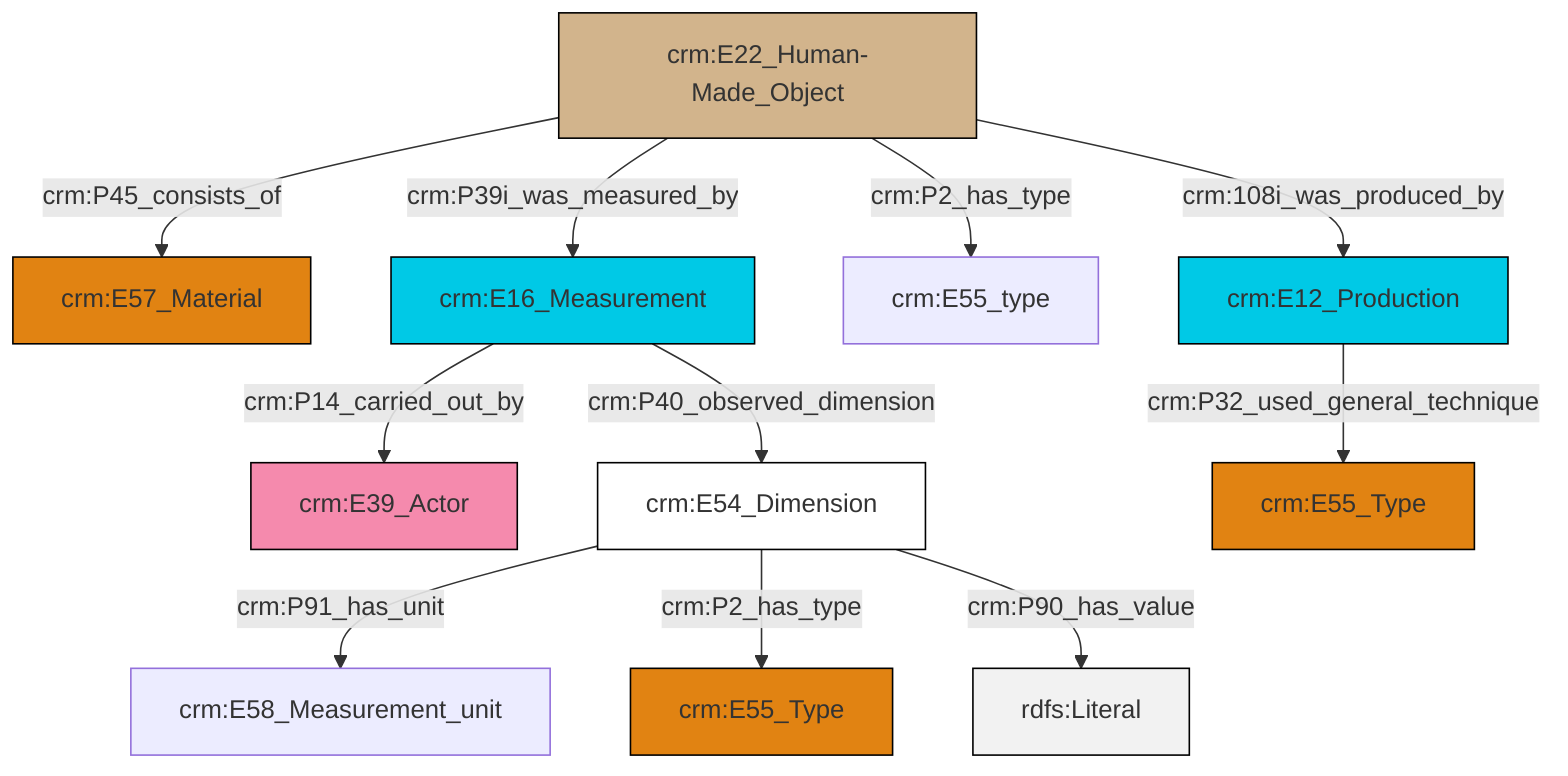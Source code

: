 graph TD
classDef Literal fill:#f2f2f2,stroke:#000000;
classDef CRM_Entity fill:#FFFFFF,stroke:#000000;
classDef Temporal_Entity fill:#00C9E6, stroke:#000000;
classDef Type fill:#E18312, stroke:#000000;
classDef Time-Span fill:#2C9C91, stroke:#000000;
classDef Appellation fill:#FFEB7F, stroke:#000000;
classDef Place fill:#008836, stroke:#000000;
classDef Persistent_Item fill:#B266B2, stroke:#000000;
classDef Conceptual_Object fill:#FFD700, stroke:#000000;
classDef Physical_Thing fill:#D2B48C, stroke:#000000;
classDef Actor fill:#f58aad, stroke:#000000;
classDef PC_Classes fill:#4ce600, stroke:#000000;
classDef Multi fill:#cccccc,stroke:#000000;

4["crm:E22_Human-Made_Object"]:::Physical_Thing -->|crm:P45_consists_of| 0["crm:E57_Material"]:::Type
7["crm:E54_Dimension"]:::CRM_Entity -->|crm:P91_has_unit| 8["crm:E58_Measurement_unit"]:::Default
7["crm:E54_Dimension"]:::CRM_Entity -->|crm:P2_has_type| 5["crm:E55_Type"]:::Type
9["crm:E12_Production"]:::Temporal_Entity -->|crm:P32_used_general_technique| 10["crm:E55_Type"]:::Type
4["crm:E22_Human-Made_Object"]:::Physical_Thing -->|crm:108i_was_produced_by| 9["crm:E12_Production"]:::Temporal_Entity
14["crm:E16_Measurement"]:::Temporal_Entity -->|crm:P14_carried_out_by| 2["crm:E39_Actor"]:::Actor
7["crm:E54_Dimension"]:::CRM_Entity -->|crm:P90_has_value| 17[rdfs:Literal]:::Literal
4["crm:E22_Human-Made_Object"]:::Physical_Thing -->|crm:P39i_was_measured_by| 14["crm:E16_Measurement"]:::Temporal_Entity
4["crm:E22_Human-Made_Object"]:::Physical_Thing -->|crm:P2_has_type| 11["crm:E55_type"]:::Default
14["crm:E16_Measurement"]:::Temporal_Entity -->|crm:P40_observed_dimension| 7["crm:E54_Dimension"]:::CRM_Entity